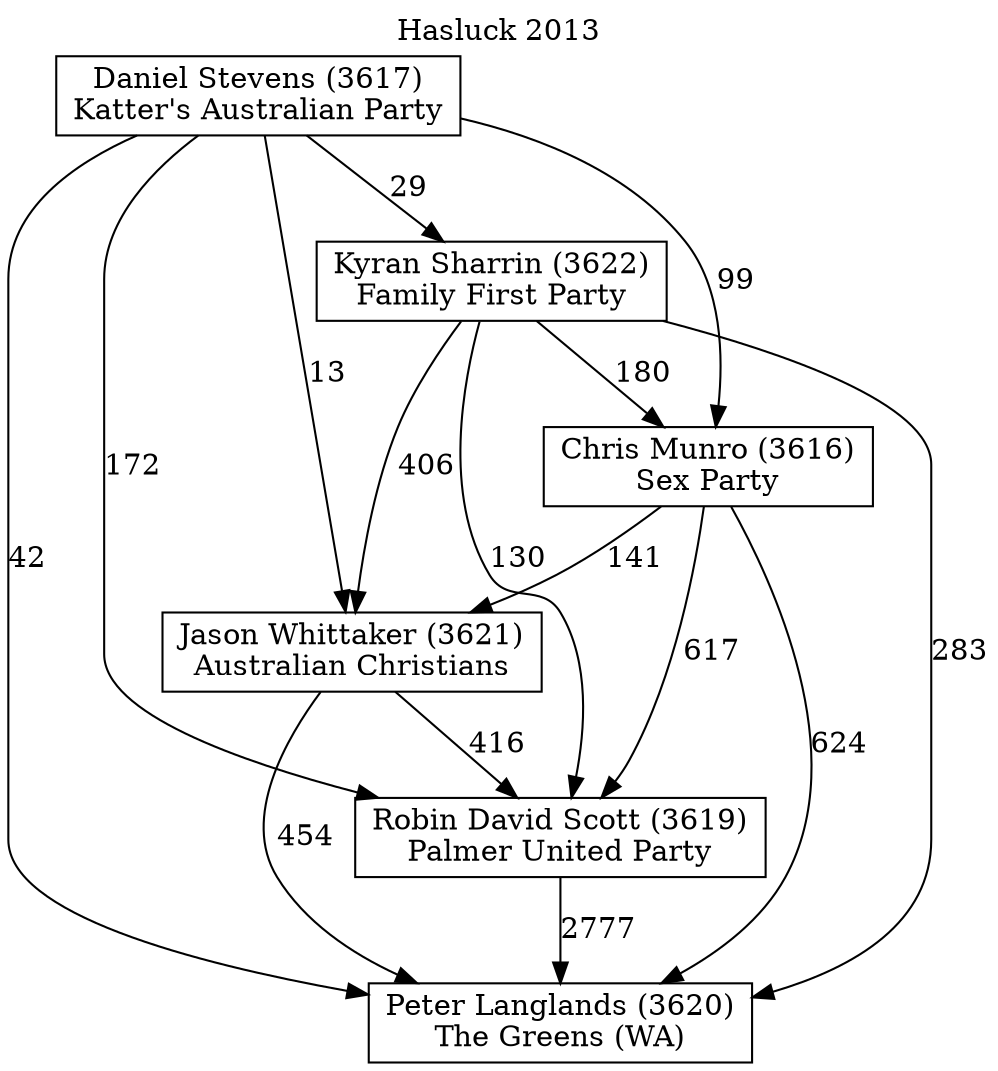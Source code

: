 // House preference flow
digraph "Peter Langlands (3620)_Hasluck_2013" {
	graph [label="Hasluck 2013" labelloc=t]
	node [shape=box]
	"Peter Langlands (3620)" [label="Peter Langlands (3620)
The Greens (WA)"]
	"Robin David Scott (3619)" [label="Robin David Scott (3619)
Palmer United Party"]
	"Jason Whittaker (3621)" [label="Jason Whittaker (3621)
Australian Christians"]
	"Chris Munro (3616)" [label="Chris Munro (3616)
Sex Party"]
	"Kyran Sharrin (3622)" [label="Kyran Sharrin (3622)
Family First Party"]
	"Daniel Stevens (3617)" [label="Daniel Stevens (3617)
Katter's Australian Party"]
	"Peter Langlands (3620)" [label="Peter Langlands (3620)
The Greens (WA)"]
	"Jason Whittaker (3621)" [label="Jason Whittaker (3621)
Australian Christians"]
	"Chris Munro (3616)" [label="Chris Munro (3616)
Sex Party"]
	"Kyran Sharrin (3622)" [label="Kyran Sharrin (3622)
Family First Party"]
	"Daniel Stevens (3617)" [label="Daniel Stevens (3617)
Katter's Australian Party"]
	"Peter Langlands (3620)" [label="Peter Langlands (3620)
The Greens (WA)"]
	"Chris Munro (3616)" [label="Chris Munro (3616)
Sex Party"]
	"Kyran Sharrin (3622)" [label="Kyran Sharrin (3622)
Family First Party"]
	"Daniel Stevens (3617)" [label="Daniel Stevens (3617)
Katter's Australian Party"]
	"Peter Langlands (3620)" [label="Peter Langlands (3620)
The Greens (WA)"]
	"Kyran Sharrin (3622)" [label="Kyran Sharrin (3622)
Family First Party"]
	"Daniel Stevens (3617)" [label="Daniel Stevens (3617)
Katter's Australian Party"]
	"Peter Langlands (3620)" [label="Peter Langlands (3620)
The Greens (WA)"]
	"Daniel Stevens (3617)" [label="Daniel Stevens (3617)
Katter's Australian Party"]
	"Daniel Stevens (3617)" [label="Daniel Stevens (3617)
Katter's Australian Party"]
	"Kyran Sharrin (3622)" [label="Kyran Sharrin (3622)
Family First Party"]
	"Daniel Stevens (3617)" [label="Daniel Stevens (3617)
Katter's Australian Party"]
	"Daniel Stevens (3617)" [label="Daniel Stevens (3617)
Katter's Australian Party"]
	"Chris Munro (3616)" [label="Chris Munro (3616)
Sex Party"]
	"Kyran Sharrin (3622)" [label="Kyran Sharrin (3622)
Family First Party"]
	"Daniel Stevens (3617)" [label="Daniel Stevens (3617)
Katter's Australian Party"]
	"Chris Munro (3616)" [label="Chris Munro (3616)
Sex Party"]
	"Daniel Stevens (3617)" [label="Daniel Stevens (3617)
Katter's Australian Party"]
	"Daniel Stevens (3617)" [label="Daniel Stevens (3617)
Katter's Australian Party"]
	"Kyran Sharrin (3622)" [label="Kyran Sharrin (3622)
Family First Party"]
	"Daniel Stevens (3617)" [label="Daniel Stevens (3617)
Katter's Australian Party"]
	"Daniel Stevens (3617)" [label="Daniel Stevens (3617)
Katter's Australian Party"]
	"Jason Whittaker (3621)" [label="Jason Whittaker (3621)
Australian Christians"]
	"Chris Munro (3616)" [label="Chris Munro (3616)
Sex Party"]
	"Kyran Sharrin (3622)" [label="Kyran Sharrin (3622)
Family First Party"]
	"Daniel Stevens (3617)" [label="Daniel Stevens (3617)
Katter's Australian Party"]
	"Jason Whittaker (3621)" [label="Jason Whittaker (3621)
Australian Christians"]
	"Kyran Sharrin (3622)" [label="Kyran Sharrin (3622)
Family First Party"]
	"Daniel Stevens (3617)" [label="Daniel Stevens (3617)
Katter's Australian Party"]
	"Jason Whittaker (3621)" [label="Jason Whittaker (3621)
Australian Christians"]
	"Daniel Stevens (3617)" [label="Daniel Stevens (3617)
Katter's Australian Party"]
	"Daniel Stevens (3617)" [label="Daniel Stevens (3617)
Katter's Australian Party"]
	"Kyran Sharrin (3622)" [label="Kyran Sharrin (3622)
Family First Party"]
	"Daniel Stevens (3617)" [label="Daniel Stevens (3617)
Katter's Australian Party"]
	"Daniel Stevens (3617)" [label="Daniel Stevens (3617)
Katter's Australian Party"]
	"Chris Munro (3616)" [label="Chris Munro (3616)
Sex Party"]
	"Kyran Sharrin (3622)" [label="Kyran Sharrin (3622)
Family First Party"]
	"Daniel Stevens (3617)" [label="Daniel Stevens (3617)
Katter's Australian Party"]
	"Chris Munro (3616)" [label="Chris Munro (3616)
Sex Party"]
	"Daniel Stevens (3617)" [label="Daniel Stevens (3617)
Katter's Australian Party"]
	"Daniel Stevens (3617)" [label="Daniel Stevens (3617)
Katter's Australian Party"]
	"Kyran Sharrin (3622)" [label="Kyran Sharrin (3622)
Family First Party"]
	"Daniel Stevens (3617)" [label="Daniel Stevens (3617)
Katter's Australian Party"]
	"Daniel Stevens (3617)" [label="Daniel Stevens (3617)
Katter's Australian Party"]
	"Robin David Scott (3619)" [label="Robin David Scott (3619)
Palmer United Party"]
	"Jason Whittaker (3621)" [label="Jason Whittaker (3621)
Australian Christians"]
	"Chris Munro (3616)" [label="Chris Munro (3616)
Sex Party"]
	"Kyran Sharrin (3622)" [label="Kyran Sharrin (3622)
Family First Party"]
	"Daniel Stevens (3617)" [label="Daniel Stevens (3617)
Katter's Australian Party"]
	"Robin David Scott (3619)" [label="Robin David Scott (3619)
Palmer United Party"]
	"Chris Munro (3616)" [label="Chris Munro (3616)
Sex Party"]
	"Kyran Sharrin (3622)" [label="Kyran Sharrin (3622)
Family First Party"]
	"Daniel Stevens (3617)" [label="Daniel Stevens (3617)
Katter's Australian Party"]
	"Robin David Scott (3619)" [label="Robin David Scott (3619)
Palmer United Party"]
	"Kyran Sharrin (3622)" [label="Kyran Sharrin (3622)
Family First Party"]
	"Daniel Stevens (3617)" [label="Daniel Stevens (3617)
Katter's Australian Party"]
	"Robin David Scott (3619)" [label="Robin David Scott (3619)
Palmer United Party"]
	"Daniel Stevens (3617)" [label="Daniel Stevens (3617)
Katter's Australian Party"]
	"Daniel Stevens (3617)" [label="Daniel Stevens (3617)
Katter's Australian Party"]
	"Kyran Sharrin (3622)" [label="Kyran Sharrin (3622)
Family First Party"]
	"Daniel Stevens (3617)" [label="Daniel Stevens (3617)
Katter's Australian Party"]
	"Daniel Stevens (3617)" [label="Daniel Stevens (3617)
Katter's Australian Party"]
	"Chris Munro (3616)" [label="Chris Munro (3616)
Sex Party"]
	"Kyran Sharrin (3622)" [label="Kyran Sharrin (3622)
Family First Party"]
	"Daniel Stevens (3617)" [label="Daniel Stevens (3617)
Katter's Australian Party"]
	"Chris Munro (3616)" [label="Chris Munro (3616)
Sex Party"]
	"Daniel Stevens (3617)" [label="Daniel Stevens (3617)
Katter's Australian Party"]
	"Daniel Stevens (3617)" [label="Daniel Stevens (3617)
Katter's Australian Party"]
	"Kyran Sharrin (3622)" [label="Kyran Sharrin (3622)
Family First Party"]
	"Daniel Stevens (3617)" [label="Daniel Stevens (3617)
Katter's Australian Party"]
	"Daniel Stevens (3617)" [label="Daniel Stevens (3617)
Katter's Australian Party"]
	"Jason Whittaker (3621)" [label="Jason Whittaker (3621)
Australian Christians"]
	"Chris Munro (3616)" [label="Chris Munro (3616)
Sex Party"]
	"Kyran Sharrin (3622)" [label="Kyran Sharrin (3622)
Family First Party"]
	"Daniel Stevens (3617)" [label="Daniel Stevens (3617)
Katter's Australian Party"]
	"Jason Whittaker (3621)" [label="Jason Whittaker (3621)
Australian Christians"]
	"Kyran Sharrin (3622)" [label="Kyran Sharrin (3622)
Family First Party"]
	"Daniel Stevens (3617)" [label="Daniel Stevens (3617)
Katter's Australian Party"]
	"Jason Whittaker (3621)" [label="Jason Whittaker (3621)
Australian Christians"]
	"Daniel Stevens (3617)" [label="Daniel Stevens (3617)
Katter's Australian Party"]
	"Daniel Stevens (3617)" [label="Daniel Stevens (3617)
Katter's Australian Party"]
	"Kyran Sharrin (3622)" [label="Kyran Sharrin (3622)
Family First Party"]
	"Daniel Stevens (3617)" [label="Daniel Stevens (3617)
Katter's Australian Party"]
	"Daniel Stevens (3617)" [label="Daniel Stevens (3617)
Katter's Australian Party"]
	"Chris Munro (3616)" [label="Chris Munro (3616)
Sex Party"]
	"Kyran Sharrin (3622)" [label="Kyran Sharrin (3622)
Family First Party"]
	"Daniel Stevens (3617)" [label="Daniel Stevens (3617)
Katter's Australian Party"]
	"Chris Munro (3616)" [label="Chris Munro (3616)
Sex Party"]
	"Daniel Stevens (3617)" [label="Daniel Stevens (3617)
Katter's Australian Party"]
	"Daniel Stevens (3617)" [label="Daniel Stevens (3617)
Katter's Australian Party"]
	"Kyran Sharrin (3622)" [label="Kyran Sharrin (3622)
Family First Party"]
	"Daniel Stevens (3617)" [label="Daniel Stevens (3617)
Katter's Australian Party"]
	"Daniel Stevens (3617)" [label="Daniel Stevens (3617)
Katter's Australian Party"]
	"Robin David Scott (3619)" -> "Peter Langlands (3620)" [label=2777]
	"Jason Whittaker (3621)" -> "Robin David Scott (3619)" [label=416]
	"Chris Munro (3616)" -> "Jason Whittaker (3621)" [label=141]
	"Kyran Sharrin (3622)" -> "Chris Munro (3616)" [label=180]
	"Daniel Stevens (3617)" -> "Kyran Sharrin (3622)" [label=29]
	"Jason Whittaker (3621)" -> "Peter Langlands (3620)" [label=454]
	"Chris Munro (3616)" -> "Peter Langlands (3620)" [label=624]
	"Kyran Sharrin (3622)" -> "Peter Langlands (3620)" [label=283]
	"Daniel Stevens (3617)" -> "Peter Langlands (3620)" [label=42]
	"Daniel Stevens (3617)" -> "Chris Munro (3616)" [label=99]
	"Kyran Sharrin (3622)" -> "Jason Whittaker (3621)" [label=406]
	"Daniel Stevens (3617)" -> "Jason Whittaker (3621)" [label=13]
	"Chris Munro (3616)" -> "Robin David Scott (3619)" [label=617]
	"Kyran Sharrin (3622)" -> "Robin David Scott (3619)" [label=130]
	"Daniel Stevens (3617)" -> "Robin David Scott (3619)" [label=172]
}
